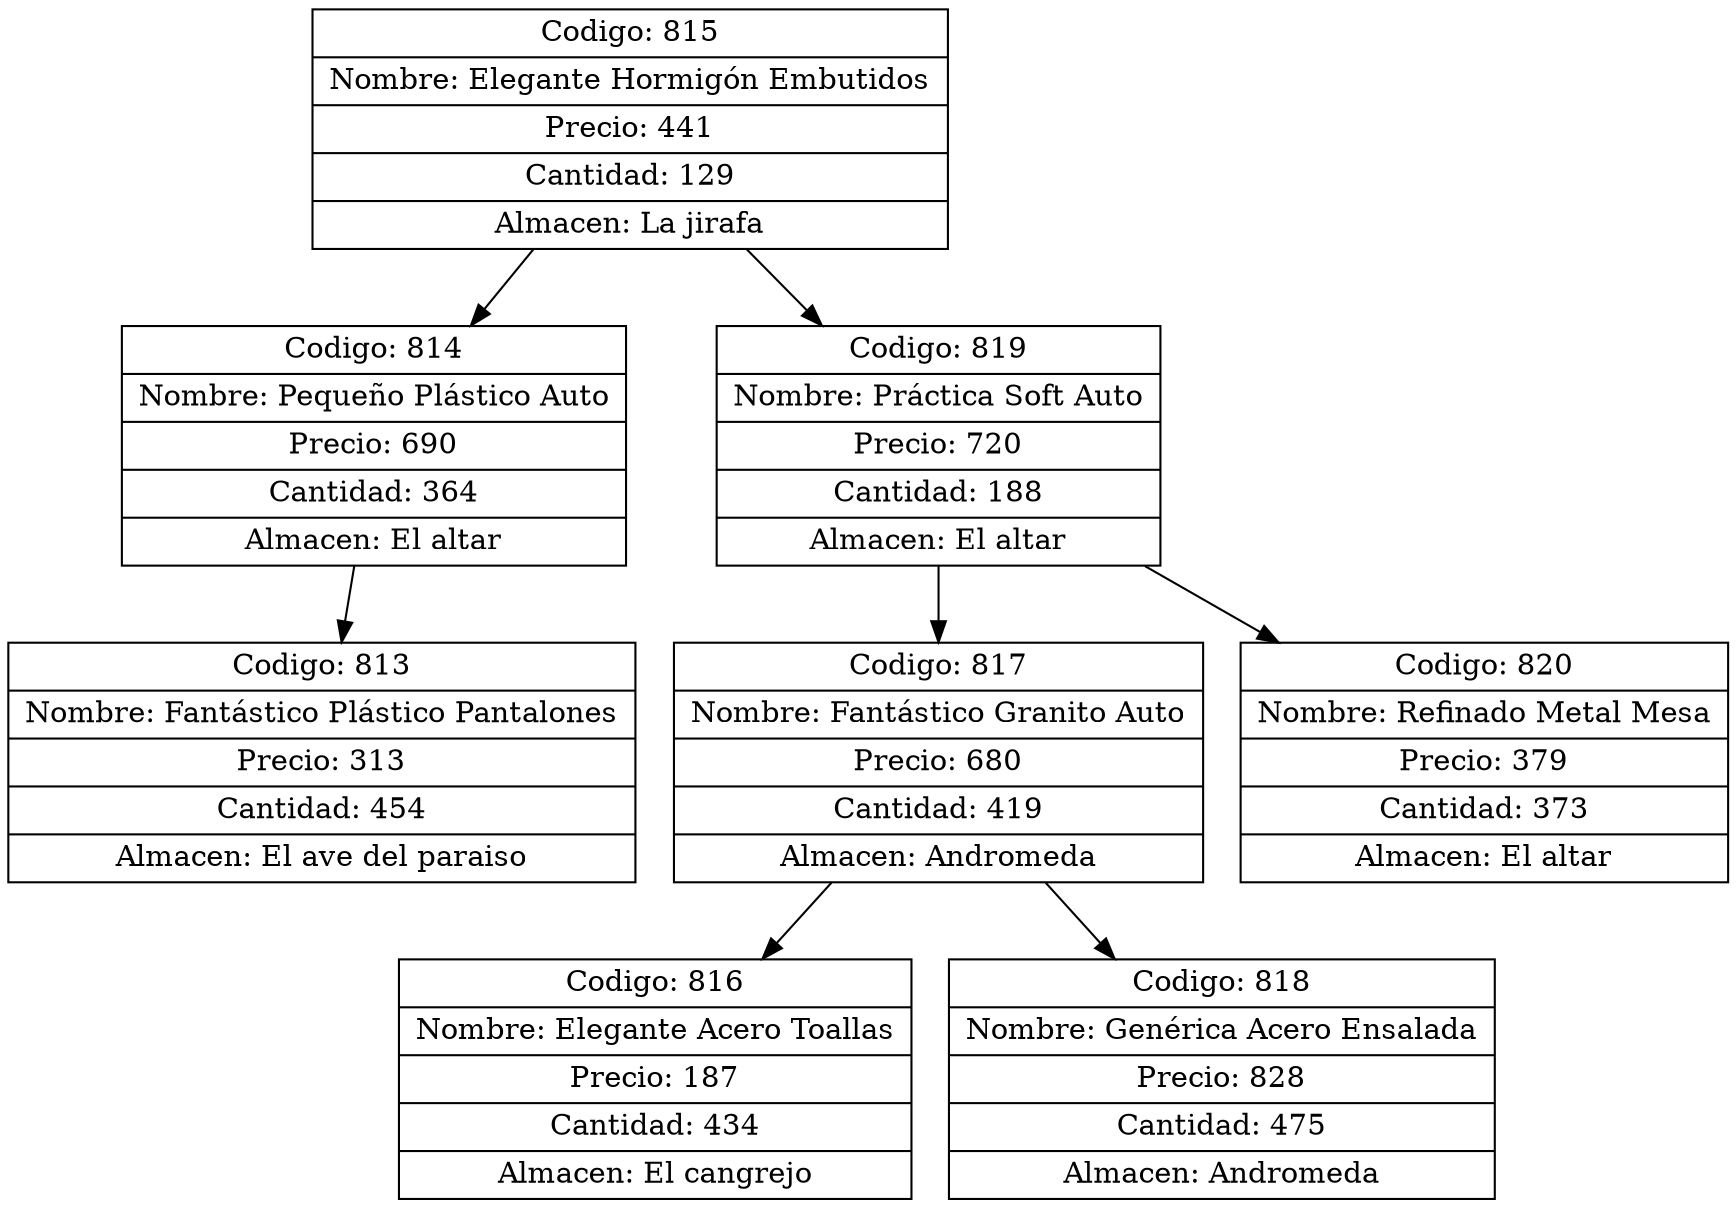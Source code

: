 digraph G{
node[shape="box" shape="record"]
nodo815[label="{ Codigo: 815 | Nombre: Elegante Hormigón Embutidos | Precio: 441 | Cantidad: 129 | Almacen: La jirafa}"];
nodo814[label="{ Codigo: 814 | Nombre: Pequeño Plástico Auto | Precio: 690 | Cantidad: 364 | Almacen: El altar}"];
nodo813[label="{ Codigo: 813 | Nombre: Fantástico Plástico Pantalones | Precio: 313 | Cantidad: 454 | Almacen: El ave del paraiso}"];
nodo814->nodo813;
nodo815->nodo814;
nodo819[label="{ Codigo: 819 | Nombre: Práctica Soft Auto | Precio: 720 | Cantidad: 188 | Almacen: El altar}"];
nodo817[label="{ Codigo: 817 | Nombre: Fantástico Granito Auto | Precio: 680 | Cantidad: 419 | Almacen: Andromeda}"];
nodo816[label="{ Codigo: 816 | Nombre: Elegante Acero Toallas | Precio: 187 | Cantidad: 434 | Almacen: El cangrejo}"];
nodo817->nodo816;
nodo818[label="{ Codigo: 818 | Nombre: Genérica Acero Ensalada | Precio: 828 | Cantidad: 475 | Almacen: Andromeda}"];
nodo817->nodo818;
nodo819->nodo817;
nodo820[label="{ Codigo: 820 | Nombre: Refinado Metal Mesa | Precio: 379 | Cantidad: 373 | Almacen: El altar}"];
nodo819->nodo820;
nodo815->nodo819;
}

